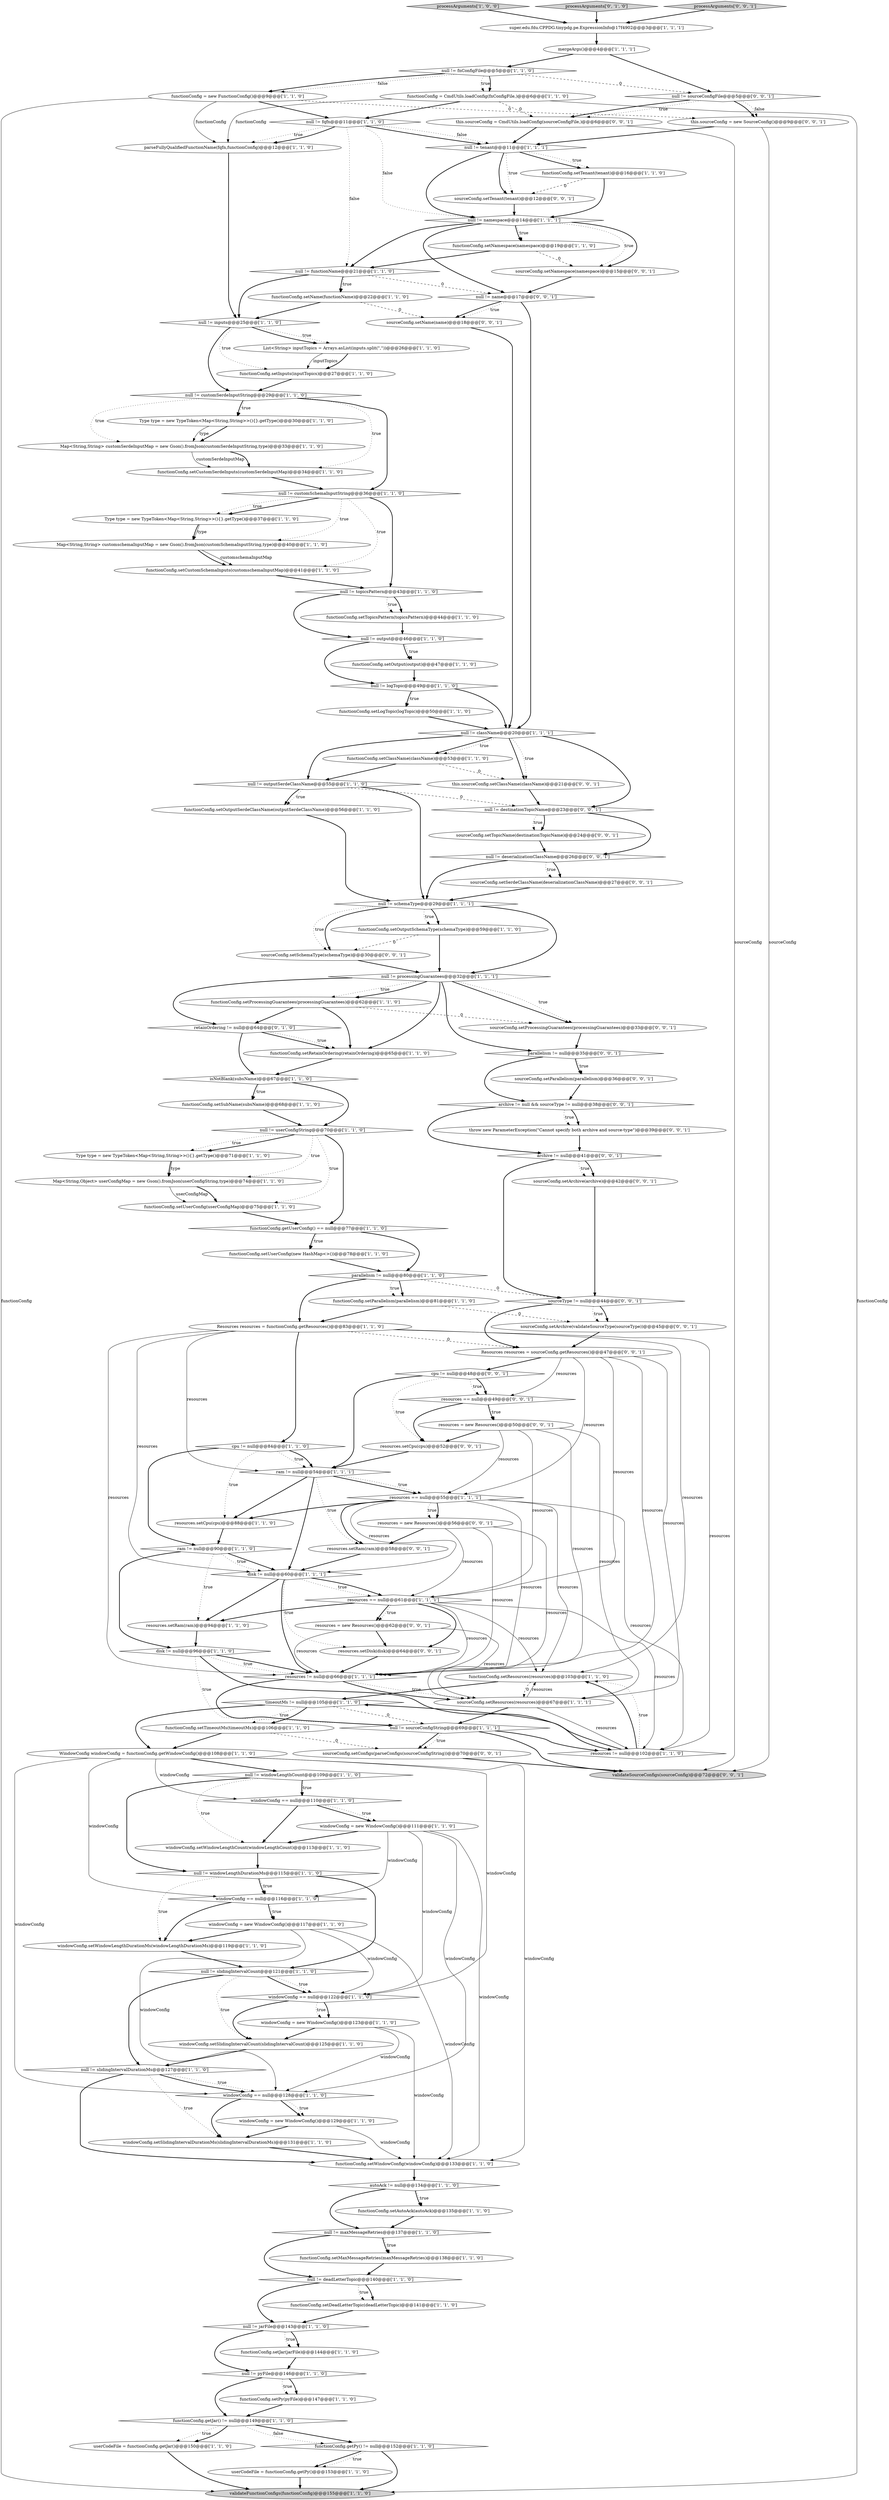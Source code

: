 digraph {
1 [style = filled, label = "windowConfig = new WindowConfig()@@@117@@@['1', '1', '0']", fillcolor = white, shape = ellipse image = "AAA0AAABBB1BBB"];
62 [style = filled, label = "cpu != null@@@84@@@['1', '1', '0']", fillcolor = white, shape = diamond image = "AAA0AAABBB1BBB"];
78 [style = filled, label = "functionConfig.setSubName(subsName)@@@68@@@['1', '1', '0']", fillcolor = white, shape = ellipse image = "AAA0AAABBB1BBB"];
107 [style = filled, label = "sourceType != null@@@44@@@['0', '0', '1']", fillcolor = white, shape = diamond image = "AAA0AAABBB3BBB"];
108 [style = filled, label = "sourceConfig.setTopicName(destinationTopicName)@@@24@@@['0', '0', '1']", fillcolor = white, shape = ellipse image = "AAA0AAABBB3BBB"];
131 [style = filled, label = "resources = new Resources()@@@50@@@['0', '0', '1']", fillcolor = white, shape = ellipse image = "AAA0AAABBB3BBB"];
97 [style = filled, label = "null != windowLengthCount@@@109@@@['1', '1', '0']", fillcolor = white, shape = diamond image = "AAA0AAABBB1BBB"];
13 [style = filled, label = "processArguments['1', '0', '0']", fillcolor = lightgray, shape = diamond image = "AAA0AAABBB1BBB"];
58 [style = filled, label = "Resources resources = functionConfig.getResources()@@@83@@@['1', '1', '0']", fillcolor = white, shape = ellipse image = "AAA0AAABBB1BBB"];
123 [style = filled, label = "sourceConfig.setProcessingGuarantees(processingGuarantees)@@@33@@@['0', '0', '1']", fillcolor = white, shape = ellipse image = "AAA0AAABBB3BBB"];
49 [style = filled, label = "functionConfig.setMaxMessageRetries(maxMessageRetries)@@@138@@@['1', '1', '0']", fillcolor = white, shape = ellipse image = "AAA0AAABBB1BBB"];
25 [style = filled, label = "null != customSchemaInputString@@@36@@@['1', '1', '0']", fillcolor = white, shape = diamond image = "AAA0AAABBB1BBB"];
64 [style = filled, label = "functionConfig.setParallelism(parallelism)@@@81@@@['1', '1', '0']", fillcolor = white, shape = ellipse image = "AAA0AAABBB1BBB"];
43 [style = filled, label = "resources == null@@@55@@@['1', '1', '1']", fillcolor = white, shape = diamond image = "AAA0AAABBB1BBB"];
10 [style = filled, label = "null != className@@@20@@@['1', '1', '1']", fillcolor = white, shape = diamond image = "AAA0AAABBB1BBB"];
111 [style = filled, label = "this.sourceConfig.setClassName(className)@@@21@@@['0', '0', '1']", fillcolor = white, shape = ellipse image = "AAA0AAABBB3BBB"];
45 [style = filled, label = "null != maxMessageRetries@@@137@@@['1', '1', '0']", fillcolor = white, shape = diamond image = "AAA0AAABBB1BBB"];
16 [style = filled, label = "functionConfig.setResources(resources)@@@103@@@['1', '1', '0']", fillcolor = white, shape = ellipse image = "AAA0AAABBB1BBB"];
121 [style = filled, label = "null != deserializationClassName@@@26@@@['0', '0', '1']", fillcolor = white, shape = diamond image = "AAA0AAABBB3BBB"];
113 [style = filled, label = "sourceConfig.setTenant(tenant)@@@12@@@['0', '0', '1']", fillcolor = white, shape = ellipse image = "AAA0AAABBB3BBB"];
101 [style = filled, label = "processArguments['0', '1', '0']", fillcolor = lightgray, shape = diamond image = "AAA0AAABBB2BBB"];
104 [style = filled, label = "this.sourceConfig = new SourceConfig()@@@9@@@['0', '0', '1']", fillcolor = white, shape = ellipse image = "AAA0AAABBB3BBB"];
77 [style = filled, label = "null != windowLengthDurationMs@@@115@@@['1', '1', '0']", fillcolor = white, shape = diamond image = "AAA0AAABBB1BBB"];
57 [style = filled, label = "null != tenant@@@11@@@['1', '1', '1']", fillcolor = white, shape = diamond image = "AAA0AAABBB1BBB"];
59 [style = filled, label = "functionConfig.setTimeoutMs(timeoutMs)@@@106@@@['1', '1', '0']", fillcolor = white, shape = ellipse image = "AAA0AAABBB1BBB"];
44 [style = filled, label = "ram != null@@@90@@@['1', '1', '0']", fillcolor = white, shape = diamond image = "AAA0AAABBB1BBB"];
88 [style = filled, label = "null != userConfigString@@@70@@@['1', '1', '0']", fillcolor = white, shape = diamond image = "AAA0AAABBB1BBB"];
106 [style = filled, label = "sourceConfig.setParallelism(parallelism)@@@36@@@['0', '0', '1']", fillcolor = white, shape = ellipse image = "AAA0AAABBB3BBB"];
120 [style = filled, label = "resources.setRam(ram)@@@58@@@['0', '0', '1']", fillcolor = white, shape = ellipse image = "AAA0AAABBB3BBB"];
36 [style = filled, label = "functionConfig.setInputs(inputTopics)@@@27@@@['1', '1', '0']", fillcolor = white, shape = ellipse image = "AAA0AAABBB1BBB"];
125 [style = filled, label = "archive != null@@@41@@@['0', '0', '1']", fillcolor = white, shape = diamond image = "AAA0AAABBB3BBB"];
73 [style = filled, label = "isNotBlank(subsName)@@@67@@@['1', '1', '0']", fillcolor = white, shape = diamond image = "AAA0AAABBB1BBB"];
11 [style = filled, label = "functionConfig = new FunctionConfig()@@@9@@@['1', '1', '0']", fillcolor = white, shape = ellipse image = "AAA0AAABBB1BBB"];
48 [style = filled, label = "null != jarFile@@@143@@@['1', '1', '0']", fillcolor = white, shape = diamond image = "AAA0AAABBB1BBB"];
21 [style = filled, label = "userCodeFile = functionConfig.getPy()@@@153@@@['1', '1', '0']", fillcolor = white, shape = ellipse image = "AAA0AAABBB1BBB"];
100 [style = filled, label = "retainOrdering != null@@@64@@@['0', '1', '0']", fillcolor = white, shape = diamond image = "AAA1AAABBB2BBB"];
82 [style = filled, label = "resources.setCpu(cpu)@@@88@@@['1', '1', '0']", fillcolor = white, shape = ellipse image = "AAA0AAABBB1BBB"];
65 [style = filled, label = "windowConfig.setSlidingIntervalDurationMs(slidingIntervalDurationMs)@@@131@@@['1', '1', '0']", fillcolor = white, shape = ellipse image = "AAA0AAABBB1BBB"];
30 [style = filled, label = "functionConfig.setRetainOrdering(retainOrdering)@@@65@@@['1', '1', '0']", fillcolor = white, shape = ellipse image = "AAA0AAABBB1BBB"];
17 [style = filled, label = "null != slidingIntervalDurationMs@@@127@@@['1', '1', '0']", fillcolor = white, shape = diamond image = "AAA0AAABBB1BBB"];
3 [style = filled, label = "super.edu.fdu.CPPDG.tinypdg.pe.ExpressionInfo@17f4902@@@3@@@['1', '1', '1']", fillcolor = white, shape = ellipse image = "AAA0AAABBB1BBB"];
126 [style = filled, label = "null != sourceConfigFile@@@5@@@['0', '0', '1']", fillcolor = white, shape = diamond image = "AAA0AAABBB3BBB"];
31 [style = filled, label = "functionConfig.getJar() != null@@@149@@@['1', '1', '0']", fillcolor = white, shape = diamond image = "AAA0AAABBB1BBB"];
27 [style = filled, label = "functionConfig.setWindowConfig(windowConfig)@@@133@@@['1', '1', '0']", fillcolor = white, shape = ellipse image = "AAA0AAABBB1BBB"];
69 [style = filled, label = "functionConfig.getPy() != null@@@152@@@['1', '1', '0']", fillcolor = white, shape = diamond image = "AAA0AAABBB1BBB"];
24 [style = filled, label = "functionConfig.setOutputSerdeClassName(outputSerdeClassName)@@@56@@@['1', '1', '0']", fillcolor = white, shape = ellipse image = "AAA0AAABBB1BBB"];
91 [style = filled, label = "Map<String,String> customschemaInputMap = new Gson().fromJson(customSchemaInputString,type)@@@40@@@['1', '1', '0']", fillcolor = white, shape = ellipse image = "AAA0AAABBB1BBB"];
40 [style = filled, label = "functionConfig.setOutputSchemaType(schemaType)@@@59@@@['1', '1', '0']", fillcolor = white, shape = ellipse image = "AAA0AAABBB1BBB"];
34 [style = filled, label = "null != schemaType@@@29@@@['1', '1', '1']", fillcolor = white, shape = diamond image = "AAA0AAABBB1BBB"];
68 [style = filled, label = "WindowConfig windowConfig = functionConfig.getWindowConfig()@@@108@@@['1', '1', '0']", fillcolor = white, shape = ellipse image = "AAA0AAABBB1BBB"];
116 [style = filled, label = "resources = new Resources()@@@62@@@['0', '0', '1']", fillcolor = white, shape = ellipse image = "AAA0AAABBB3BBB"];
124 [style = filled, label = "this.sourceConfig = CmdUtils.loadConfig(sourceConfigFile,)@@@6@@@['0', '0', '1']", fillcolor = white, shape = ellipse image = "AAA0AAABBB3BBB"];
76 [style = filled, label = "null != topicsPattern@@@43@@@['1', '1', '0']", fillcolor = white, shape = diamond image = "AAA0AAABBB1BBB"];
90 [style = filled, label = "null != sourceConfigString@@@69@@@['1', '1', '1']", fillcolor = white, shape = diamond image = "AAA0AAABBB1BBB"];
99 [style = filled, label = "functionConfig.setPy(pyFile)@@@147@@@['1', '1', '0']", fillcolor = white, shape = ellipse image = "AAA0AAABBB1BBB"];
119 [style = filled, label = "archive != null && sourceType != null@@@38@@@['0', '0', '1']", fillcolor = white, shape = diamond image = "AAA0AAABBB3BBB"];
23 [style = filled, label = "windowConfig.setSlidingIntervalCount(slidingIntervalCount)@@@125@@@['1', '1', '0']", fillcolor = white, shape = ellipse image = "AAA0AAABBB1BBB"];
89 [style = filled, label = "null != fqfn@@@11@@@['1', '1', '0']", fillcolor = white, shape = diamond image = "AAA0AAABBB1BBB"];
5 [style = filled, label = "userCodeFile = functionConfig.getJar()@@@150@@@['1', '1', '0']", fillcolor = white, shape = ellipse image = "AAA0AAABBB1BBB"];
95 [style = filled, label = "windowConfig = new WindowConfig()@@@129@@@['1', '1', '0']", fillcolor = white, shape = ellipse image = "AAA0AAABBB1BBB"];
102 [style = filled, label = "sourceConfig.setSchemaType(schemaType)@@@30@@@['0', '0', '1']", fillcolor = white, shape = ellipse image = "AAA0AAABBB3BBB"];
54 [style = filled, label = "functionConfig.setLogTopic(logTopic)@@@50@@@['1', '1', '0']", fillcolor = white, shape = ellipse image = "AAA0AAABBB1BBB"];
110 [style = filled, label = "sourceConfig.setNamespace(namespace)@@@15@@@['0', '0', '1']", fillcolor = white, shape = ellipse image = "AAA0AAABBB3BBB"];
67 [style = filled, label = "functionConfig.setCustomSerdeInputs(customSerdeInputMap)@@@34@@@['1', '1', '0']", fillcolor = white, shape = ellipse image = "AAA0AAABBB1BBB"];
15 [style = filled, label = "windowConfig == null@@@110@@@['1', '1', '0']", fillcolor = white, shape = diamond image = "AAA0AAABBB1BBB"];
66 [style = filled, label = "functionConfig.setUserConfig(userConfigMap)@@@75@@@['1', '1', '0']", fillcolor = white, shape = ellipse image = "AAA0AAABBB1BBB"];
2 [style = filled, label = "null != customSerdeInputString@@@29@@@['1', '1', '0']", fillcolor = white, shape = diamond image = "AAA0AAABBB1BBB"];
105 [style = filled, label = "null != name@@@17@@@['0', '0', '1']", fillcolor = white, shape = diamond image = "AAA0AAABBB3BBB"];
93 [style = filled, label = "null != functionName@@@21@@@['1', '1', '0']", fillcolor = white, shape = diamond image = "AAA0AAABBB1BBB"];
52 [style = filled, label = "functionConfig.setUserConfig(new HashMap<>())@@@78@@@['1', '1', '0']", fillcolor = white, shape = ellipse image = "AAA0AAABBB1BBB"];
118 [style = filled, label = "resources = new Resources()@@@56@@@['0', '0', '1']", fillcolor = white, shape = ellipse image = "AAA0AAABBB3BBB"];
32 [style = filled, label = "functionConfig.setName(functionName)@@@22@@@['1', '1', '0']", fillcolor = white, shape = ellipse image = "AAA0AAABBB1BBB"];
134 [style = filled, label = "resources == null@@@49@@@['0', '0', '1']", fillcolor = white, shape = diamond image = "AAA0AAABBB3BBB"];
112 [style = filled, label = "resources.setDisk(disk)@@@64@@@['0', '0', '1']", fillcolor = white, shape = ellipse image = "AAA0AAABBB3BBB"];
132 [style = filled, label = "parallelism != null@@@35@@@['0', '0', '1']", fillcolor = white, shape = diamond image = "AAA0AAABBB3BBB"];
51 [style = filled, label = "parallelism != null@@@80@@@['1', '1', '0']", fillcolor = white, shape = diamond image = "AAA0AAABBB1BBB"];
128 [style = filled, label = "cpu != null@@@48@@@['0', '0', '1']", fillcolor = white, shape = diamond image = "AAA0AAABBB3BBB"];
83 [style = filled, label = "resources == null@@@61@@@['1', '1', '1']", fillcolor = white, shape = diamond image = "AAA0AAABBB1BBB"];
80 [style = filled, label = "functionConfig.setAutoAck(autoAck)@@@135@@@['1', '1', '0']", fillcolor = white, shape = ellipse image = "AAA0AAABBB1BBB"];
26 [style = filled, label = "functionConfig.setTopicsPattern(topicsPattern)@@@44@@@['1', '1', '0']", fillcolor = white, shape = ellipse image = "AAA0AAABBB1BBB"];
0 [style = filled, label = "functionConfig.setClassName(className)@@@53@@@['1', '1', '0']", fillcolor = white, shape = ellipse image = "AAA0AAABBB1BBB"];
46 [style = filled, label = "disk != null@@@96@@@['1', '1', '0']", fillcolor = white, shape = diamond image = "AAA0AAABBB1BBB"];
8 [style = filled, label = "null != inputs@@@25@@@['1', '1', '0']", fillcolor = white, shape = diamond image = "AAA0AAABBB1BBB"];
37 [style = filled, label = "functionConfig.setJar(jarFile)@@@144@@@['1', '1', '0']", fillcolor = white, shape = ellipse image = "AAA0AAABBB1BBB"];
22 [style = filled, label = "null != outputSerdeClassName@@@55@@@['1', '1', '0']", fillcolor = white, shape = diamond image = "AAA0AAABBB1BBB"];
133 [style = filled, label = "sourceConfig.setName(name)@@@18@@@['0', '0', '1']", fillcolor = white, shape = ellipse image = "AAA0AAABBB3BBB"];
117 [style = filled, label = "resources.setCpu(cpu)@@@52@@@['0', '0', '1']", fillcolor = white, shape = ellipse image = "AAA0AAABBB3BBB"];
135 [style = filled, label = "processArguments['0', '0', '1']", fillcolor = lightgray, shape = diamond image = "AAA0AAABBB3BBB"];
50 [style = filled, label = "windowConfig.setWindowLengthCount(windowLengthCount)@@@113@@@['1', '1', '0']", fillcolor = white, shape = ellipse image = "AAA0AAABBB1BBB"];
28 [style = filled, label = "functionConfig.setDeadLetterTopic(deadLetterTopic)@@@141@@@['1', '1', '0']", fillcolor = white, shape = ellipse image = "AAA0AAABBB1BBB"];
72 [style = filled, label = "validateFunctionConfigs(functionConfig)@@@155@@@['1', '1', '0']", fillcolor = lightgray, shape = ellipse image = "AAA0AAABBB1BBB"];
61 [style = filled, label = "Map<String,Object> userConfigMap = new Gson().fromJson(userConfigString,type)@@@74@@@['1', '1', '0']", fillcolor = white, shape = ellipse image = "AAA0AAABBB1BBB"];
71 [style = filled, label = "functionConfig.getUserConfig() == null@@@77@@@['1', '1', '0']", fillcolor = white, shape = diamond image = "AAA0AAABBB1BBB"];
94 [style = filled, label = "windowConfig == null@@@128@@@['1', '1', '0']", fillcolor = white, shape = diamond image = "AAA0AAABBB1BBB"];
55 [style = filled, label = "mergeArgs()@@@4@@@['1', '1', '1']", fillcolor = white, shape = ellipse image = "AAA0AAABBB1BBB"];
109 [style = filled, label = "validateSourceConfigs(sourceConfig)@@@72@@@['0', '0', '1']", fillcolor = lightgray, shape = ellipse image = "AAA0AAABBB3BBB"];
20 [style = filled, label = "null != fnConfigFile@@@5@@@['1', '1', '0']", fillcolor = white, shape = diamond image = "AAA0AAABBB1BBB"];
75 [style = filled, label = "null != logTopic@@@49@@@['1', '1', '0']", fillcolor = white, shape = diamond image = "AAA0AAABBB1BBB"];
14 [style = filled, label = "Type type = new TypeToken<Map<String,String>>(){}.getType()@@@37@@@['1', '1', '0']", fillcolor = white, shape = ellipse image = "AAA0AAABBB1BBB"];
56 [style = filled, label = "timeoutMs != null@@@105@@@['1', '1', '0']", fillcolor = white, shape = diamond image = "AAA0AAABBB1BBB"];
4 [style = filled, label = "null != processingGuarantees@@@32@@@['1', '1', '1']", fillcolor = white, shape = diamond image = "AAA0AAABBB1BBB"];
38 [style = filled, label = "parseFullyQualifiedFunctionName(fqfn,functionConfig)@@@12@@@['1', '1', '0']", fillcolor = white, shape = ellipse image = "AAA0AAABBB1BBB"];
12 [style = filled, label = "resources != null@@@102@@@['1', '1', '0']", fillcolor = white, shape = diamond image = "AAA0AAABBB1BBB"];
42 [style = filled, label = "windowConfig == null@@@122@@@['1', '1', '0']", fillcolor = white, shape = diamond image = "AAA0AAABBB1BBB"];
47 [style = filled, label = "Type type = new TypeToken<Map<String,String>>(){}.getType()@@@71@@@['1', '1', '0']", fillcolor = white, shape = ellipse image = "AAA0AAABBB1BBB"];
53 [style = filled, label = "windowConfig == null@@@116@@@['1', '1', '0']", fillcolor = white, shape = diamond image = "AAA0AAABBB1BBB"];
122 [style = filled, label = "sourceConfig.setConfigs(parseConfigs(sourceConfigString))@@@70@@@['0', '0', '1']", fillcolor = white, shape = ellipse image = "AAA0AAABBB3BBB"];
81 [style = filled, label = "null != output@@@46@@@['1', '1', '0']", fillcolor = white, shape = diamond image = "AAA0AAABBB1BBB"];
103 [style = filled, label = "sourceConfig.setArchive(validateSourceType(sourceType))@@@45@@@['0', '0', '1']", fillcolor = white, shape = ellipse image = "AAA0AAABBB3BBB"];
33 [style = filled, label = "null != namespace@@@14@@@['1', '1', '1']", fillcolor = white, shape = diamond image = "AAA0AAABBB1BBB"];
29 [style = filled, label = "List<String> inputTopics = Arrays.asList(inputs.split(\",\"))@@@26@@@['1', '1', '0']", fillcolor = white, shape = ellipse image = "AAA0AAABBB1BBB"];
63 [style = filled, label = "functionConfig = CmdUtils.loadConfig(fnConfigFile,)@@@6@@@['1', '1', '0']", fillcolor = white, shape = ellipse image = "AAA0AAABBB1BBB"];
60 [style = filled, label = "windowConfig.setWindowLengthDurationMs(windowLengthDurationMs)@@@119@@@['1', '1', '0']", fillcolor = white, shape = ellipse image = "AAA0AAABBB1BBB"];
70 [style = filled, label = "null != slidingIntervalCount@@@121@@@['1', '1', '0']", fillcolor = white, shape = diamond image = "AAA0AAABBB1BBB"];
86 [style = filled, label = "functionConfig.setOutput(output)@@@47@@@['1', '1', '0']", fillcolor = white, shape = ellipse image = "AAA0AAABBB1BBB"];
9 [style = filled, label = "functionConfig.setTenant(tenant)@@@16@@@['1', '1', '0']", fillcolor = white, shape = ellipse image = "AAA0AAABBB1BBB"];
115 [style = filled, label = "Resources resources = sourceConfig.getResources()@@@47@@@['0', '0', '1']", fillcolor = white, shape = ellipse image = "AAA0AAABBB3BBB"];
96 [style = filled, label = "resources != null@@@66@@@['1', '1', '1']", fillcolor = white, shape = diamond image = "AAA0AAABBB1BBB"];
98 [style = filled, label = "null != deadLetterTopic@@@140@@@['1', '1', '0']", fillcolor = white, shape = diamond image = "AAA0AAABBB1BBB"];
6 [style = filled, label = "functionConfig.setCustomSchemaInputs(customschemaInputMap)@@@41@@@['1', '1', '0']", fillcolor = white, shape = ellipse image = "AAA0AAABBB1BBB"];
130 [style = filled, label = "sourceConfig.setArchive(archive)@@@42@@@['0', '0', '1']", fillcolor = white, shape = ellipse image = "AAA0AAABBB3BBB"];
74 [style = filled, label = "windowConfig = new WindowConfig()@@@123@@@['1', '1', '0']", fillcolor = white, shape = ellipse image = "AAA0AAABBB1BBB"];
85 [style = filled, label = "windowConfig = new WindowConfig()@@@111@@@['1', '1', '0']", fillcolor = white, shape = ellipse image = "AAA0AAABBB1BBB"];
35 [style = filled, label = "disk != null@@@60@@@['1', '1', '1']", fillcolor = white, shape = diamond image = "AAA0AAABBB1BBB"];
79 [style = filled, label = "Type type = new TypeToken<Map<String,String>>(){}.getType()@@@30@@@['1', '1', '0']", fillcolor = white, shape = ellipse image = "AAA0AAABBB1BBB"];
127 [style = filled, label = "throw new ParameterException(\"Cannot specify both archive and source-type\")@@@39@@@['0', '0', '1']", fillcolor = white, shape = ellipse image = "AAA0AAABBB3BBB"];
41 [style = filled, label = "autoAck != null@@@134@@@['1', '1', '0']", fillcolor = white, shape = diamond image = "AAA0AAABBB1BBB"];
19 [style = filled, label = "Map<String,String> customSerdeInputMap = new Gson().fromJson(customSerdeInputString,type)@@@33@@@['1', '1', '0']", fillcolor = white, shape = ellipse image = "AAA0AAABBB1BBB"];
87 [style = filled, label = "functionConfig.setProcessingGuarantees(processingGuarantees)@@@62@@@['1', '1', '0']", fillcolor = white, shape = ellipse image = "AAA0AAABBB1BBB"];
114 [style = filled, label = "sourceConfig.setSerdeClassName(deserializationClassName)@@@27@@@['0', '0', '1']", fillcolor = white, shape = ellipse image = "AAA0AAABBB3BBB"];
7 [style = filled, label = "null != pyFile@@@146@@@['1', '1', '0']", fillcolor = white, shape = diamond image = "AAA0AAABBB1BBB"];
84 [style = filled, label = "ram != null@@@54@@@['1', '1', '1']", fillcolor = white, shape = diamond image = "AAA0AAABBB1BBB"];
129 [style = filled, label = "null != destinationTopicName@@@23@@@['0', '0', '1']", fillcolor = white, shape = diamond image = "AAA0AAABBB3BBB"];
18 [style = filled, label = "resources.setRam(ram)@@@94@@@['1', '1', '0']", fillcolor = white, shape = ellipse image = "AAA0AAABBB1BBB"];
92 [style = filled, label = "sourceConfig.setResources(resources)@@@67@@@['1', '1', '1']", fillcolor = white, shape = ellipse image = "AAA0AAABBB1BBB"];
39 [style = filled, label = "functionConfig.setNamespace(namespace)@@@19@@@['1', '1', '0']", fillcolor = white, shape = ellipse image = "AAA0AAABBB1BBB"];
125->130 [style = dotted, label="true"];
43->118 [style = bold, label=""];
63->38 [style = solid, label="functionConfig"];
38->8 [style = bold, label=""];
86->75 [style = bold, label=""];
84->43 [style = bold, label=""];
62->84 [style = dotted, label="true"];
131->96 [style = solid, label="resources"];
11->89 [style = bold, label=""];
88->47 [style = bold, label=""];
54->10 [style = bold, label=""];
68->53 [style = solid, label="windowConfig"];
55->126 [style = bold, label=""];
116->96 [style = solid, label="resources"];
92->90 [style = bold, label=""];
33->110 [style = dotted, label="true"];
95->65 [style = bold, label=""];
134->131 [style = dotted, label="true"];
14->91 [style = bold, label=""];
4->123 [style = bold, label=""];
53->60 [style = bold, label=""];
92->16 [style = solid, label="resources"];
8->36 [style = dotted, label="true"];
98->48 [style = bold, label=""];
118->120 [style = bold, label=""];
85->53 [style = solid, label="windowConfig"];
2->19 [style = dotted, label="true"];
29->36 [style = solid, label="inputTopics"];
9->113 [style = dashed, label="0"];
53->1 [style = dotted, label="true"];
44->46 [style = bold, label=""];
43->35 [style = solid, label="resources"];
33->93 [style = bold, label=""];
18->46 [style = bold, label=""];
63->89 [style = bold, label=""];
12->16 [style = dotted, label="true"];
56->68 [style = bold, label=""];
128->134 [style = dotted, label="true"];
41->80 [style = dotted, label="true"];
76->26 [style = bold, label=""];
56->59 [style = dotted, label="true"];
77->53 [style = dotted, label="true"];
15->85 [style = bold, label=""];
83->96 [style = solid, label="resources"];
71->52 [style = dotted, label="true"];
20->11 [style = dotted, label="false"];
52->51 [style = bold, label=""];
45->49 [style = dotted, label="true"];
55->20 [style = bold, label=""];
57->113 [style = bold, label=""];
98->28 [style = bold, label=""];
121->114 [style = bold, label=""];
27->41 [style = bold, label=""];
4->87 [style = dotted, label="true"];
63->72 [style = solid, label="functionConfig"];
78->88 [style = bold, label=""];
91->6 [style = solid, label="customschemaInputMap"];
42->23 [style = bold, label=""];
42->74 [style = bold, label=""];
32->133 [style = dashed, label="0"];
31->69 [style = dotted, label="false"];
77->53 [style = bold, label=""];
88->47 [style = dotted, label="true"];
10->129 [style = bold, label=""];
85->94 [style = solid, label="windowConfig"];
40->102 [style = dashed, label="0"];
81->86 [style = dotted, label="true"];
60->70 [style = bold, label=""];
83->116 [style = bold, label=""];
115->128 [style = bold, label=""];
96->92 [style = dotted, label="true"];
77->60 [style = dotted, label="true"];
48->37 [style = dotted, label="true"];
26->81 [style = bold, label=""];
126->124 [style = dotted, label="true"];
35->83 [style = bold, label=""];
94->65 [style = bold, label=""];
51->107 [style = dashed, label="0"];
91->6 [style = bold, label=""];
119->125 [style = bold, label=""];
75->54 [style = bold, label=""];
125->130 [style = bold, label=""];
94->95 [style = bold, label=""];
34->40 [style = bold, label=""];
80->45 [style = bold, label=""];
57->33 [style = bold, label=""];
44->35 [style = bold, label=""];
129->108 [style = bold, label=""];
89->38 [style = dotted, label="true"];
75->54 [style = dotted, label="true"];
70->42 [style = dotted, label="true"];
121->34 [style = bold, label=""];
62->82 [style = dotted, label="true"];
58->12 [style = solid, label="resources"];
70->42 [style = bold, label=""];
100->73 [style = bold, label=""];
83->112 [style = bold, label=""];
25->76 [style = bold, label=""];
4->30 [style = bold, label=""];
31->5 [style = dotted, label="true"];
58->35 [style = solid, label="resources"];
37->7 [style = bold, label=""];
4->87 [style = bold, label=""];
50->77 [style = bold, label=""];
34->40 [style = dotted, label="true"];
57->9 [style = dotted, label="true"];
90->122 [style = dotted, label="true"];
74->27 [style = solid, label="windowConfig"];
130->107 [style = bold, label=""];
114->34 [style = bold, label=""];
39->93 [style = bold, label=""];
46->90 [style = dotted, label="true"];
69->21 [style = bold, label=""];
87->123 [style = dashed, label="0"];
46->96 [style = bold, label=""];
87->100 [style = bold, label=""];
22->24 [style = dotted, label="true"];
105->10 [style = bold, label=""];
128->134 [style = bold, label=""];
64->58 [style = bold, label=""];
1->94 [style = solid, label="windowConfig"];
95->27 [style = solid, label="windowConfig"];
10->111 [style = bold, label=""];
17->94 [style = dotted, label="true"];
100->30 [style = bold, label=""];
98->28 [style = dotted, label="true"];
28->48 [style = bold, label=""];
73->88 [style = bold, label=""];
0->22 [style = bold, label=""];
105->133 [style = bold, label=""];
70->23 [style = dotted, label="true"];
20->126 [style = dashed, label="0"];
8->2 [style = bold, label=""];
30->73 [style = bold, label=""];
119->127 [style = bold, label=""];
113->33 [style = bold, label=""];
90->122 [style = bold, label=""];
116->92 [style = solid, label="resources"];
106->119 [style = bold, label=""];
61->66 [style = solid, label="userConfigMap"];
63->124 [style = dashed, label="0"];
48->7 [style = bold, label=""];
19->67 [style = solid, label="customSerdeInputMap"];
97->15 [style = dotted, label="true"];
49->98 [style = bold, label=""];
81->86 [style = bold, label=""];
118->92 [style = solid, label="resources"];
89->33 [style = dotted, label="false"];
107->103 [style = bold, label=""];
64->103 [style = dashed, label="0"];
93->8 [style = bold, label=""];
108->121 [style = bold, label=""];
132->119 [style = bold, label=""];
93->105 [style = dashed, label="0"];
79->19 [style = bold, label=""];
85->27 [style = solid, label="windowConfig"];
92->12 [style = solid, label="resources"];
121->114 [style = dotted, label="true"];
53->1 [style = bold, label=""];
118->96 [style = solid, label="resources"];
134->117 [style = bold, label=""];
88->66 [style = dotted, label="true"];
13->3 [style = bold, label=""];
43->120 [style = bold, label=""];
68->42 [style = solid, label="windowConfig"];
8->29 [style = dotted, label="true"];
10->0 [style = bold, label=""];
20->63 [style = dotted, label="true"];
33->110 [style = bold, label=""];
128->117 [style = dotted, label="true"];
127->125 [style = bold, label=""];
104->57 [style = bold, label=""];
44->35 [style = dotted, label="true"];
126->104 [style = dotted, label="false"];
110->105 [style = bold, label=""];
6->76 [style = bold, label=""];
124->109 [style = solid, label="sourceConfig"];
68->97 [style = bold, label=""];
11->72 [style = solid, label="functionConfig"];
22->34 [style = bold, label=""];
33->39 [style = bold, label=""];
100->30 [style = dotted, label="true"];
89->57 [style = dotted, label="false"];
25->91 [style = dotted, label="true"];
76->81 [style = bold, label=""];
97->50 [style = dotted, label="true"];
2->79 [style = dotted, label="true"];
88->61 [style = dotted, label="true"];
61->66 [style = bold, label=""];
115->134 [style = solid, label="resources"];
43->16 [style = solid, label="resources"];
59->68 [style = bold, label=""];
3->55 [style = bold, label=""];
97->15 [style = bold, label=""];
79->19 [style = solid, label="type"];
83->16 [style = solid, label="resources"];
40->4 [style = bold, label=""];
4->132 [style = bold, label=""];
4->100 [style = bold, label=""];
83->18 [style = bold, label=""];
34->4 [style = bold, label=""];
115->83 [style = solid, label="resources"];
90->12 [style = bold, label=""];
11->38 [style = solid, label="functionConfig"];
89->93 [style = dotted, label="false"];
35->18 [style = bold, label=""];
88->71 [style = bold, label=""];
14->91 [style = solid, label="type"];
5->72 [style = bold, label=""];
94->95 [style = dotted, label="true"];
83->12 [style = solid, label="resources"];
51->58 [style = bold, label=""];
1->60 [style = bold, label=""];
115->92 [style = solid, label="resources"];
131->117 [style = bold, label=""];
17->27 [style = bold, label=""];
41->45 [style = bold, label=""];
59->122 [style = dashed, label="0"];
76->26 [style = dotted, label="true"];
51->64 [style = bold, label=""];
10->0 [style = dotted, label="true"];
35->83 [style = dotted, label="true"];
66->71 [style = bold, label=""];
31->5 [style = bold, label=""];
68->27 [style = solid, label="windowConfig"];
67->25 [style = bold, label=""];
68->94 [style = solid, label="windowConfig"];
83->116 [style = dotted, label="true"];
74->94 [style = solid, label="windowConfig"];
123->132 [style = bold, label=""];
73->78 [style = dotted, label="true"];
89->57 [style = bold, label=""];
31->69 [style = bold, label=""];
45->98 [style = bold, label=""];
132->106 [style = bold, label=""];
90->109 [style = bold, label=""];
85->50 [style = bold, label=""];
118->83 [style = solid, label="resources"];
16->92 [style = dashed, label="0"];
17->94 [style = bold, label=""];
10->22 [style = bold, label=""];
7->31 [style = bold, label=""];
32->8 [style = bold, label=""];
65->27 [style = bold, label=""];
129->108 [style = dotted, label="true"];
77->70 [style = bold, label=""];
16->56 [style = bold, label=""];
23->17 [style = bold, label=""];
128->84 [style = bold, label=""];
46->12 [style = bold, label=""];
131->43 [style = solid, label="resources"];
69->21 [style = dotted, label="true"];
87->30 [style = bold, label=""];
41->80 [style = bold, label=""];
70->17 [style = bold, label=""];
24->34 [style = bold, label=""];
33->39 [style = dotted, label="true"];
34->102 [style = bold, label=""];
84->35 [style = bold, label=""];
107->103 [style = dotted, label="true"];
89->38 [style = bold, label=""];
62->44 [style = bold, label=""];
111->129 [style = bold, label=""];
25->6 [style = dotted, label="true"];
2->25 [style = bold, label=""];
115->96 [style = solid, label="resources"];
45->49 [style = bold, label=""];
103->115 [style = bold, label=""];
122->109 [style = bold, label=""];
9->33 [style = bold, label=""];
105->133 [style = dotted, label="true"];
132->106 [style = dotted, label="true"];
51->64 [style = dotted, label="true"];
43->96 [style = solid, label="resources"];
75->10 [style = bold, label=""];
17->65 [style = dotted, label="true"];
119->127 [style = dotted, label="true"];
131->83 [style = solid, label="resources"];
22->24 [style = bold, label=""];
2->79 [style = bold, label=""];
36->2 [style = bold, label=""];
71->51 [style = bold, label=""];
34->102 [style = dotted, label="true"];
43->118 [style = dotted, label="true"];
35->112 [style = dotted, label="true"];
97->77 [style = bold, label=""];
12->16 [style = bold, label=""];
69->72 [style = bold, label=""];
84->82 [style = bold, label=""];
58->62 [style = bold, label=""];
131->92 [style = solid, label="resources"];
44->18 [style = dotted, label="true"];
74->23 [style = bold, label=""];
73->78 [style = bold, label=""];
81->75 [style = bold, label=""];
56->90 [style = dashed, label="0"];
84->43 [style = dotted, label="true"];
7->99 [style = bold, label=""];
62->84 [style = bold, label=""];
39->110 [style = dashed, label="0"];
25->14 [style = bold, label=""];
96->90 [style = bold, label=""];
120->35 [style = bold, label=""];
116->112 [style = bold, label=""];
1->42 [style = solid, label="windowConfig"];
25->14 [style = dotted, label="true"];
107->115 [style = bold, label=""];
21->72 [style = bold, label=""];
2->67 [style = dotted, label="true"];
35->96 [style = bold, label=""];
126->104 [style = bold, label=""];
101->3 [style = bold, label=""];
20->11 [style = bold, label=""];
42->74 [style = dotted, label="true"];
7->99 [style = dotted, label="true"];
15->85 [style = dotted, label="true"];
43->12 [style = solid, label="resources"];
104->109 [style = solid, label="sourceConfig"];
29->36 [style = bold, label=""];
57->113 [style = dotted, label="true"];
68->15 [style = solid, label="windowConfig"];
22->129 [style = dashed, label="0"];
48->37 [style = bold, label=""];
125->107 [style = bold, label=""];
134->131 [style = bold, label=""];
58->96 [style = solid, label="resources"];
20->63 [style = bold, label=""];
135->3 [style = bold, label=""];
84->120 [style = dotted, label="true"];
47->61 [style = bold, label=""];
93->32 [style = dotted, label="true"];
4->123 [style = dotted, label="true"];
102->4 [style = bold, label=""];
15->50 [style = bold, label=""];
117->84 [style = bold, label=""];
0->111 [style = dashed, label="0"];
58->16 [style = solid, label="resources"];
43->82 [style = bold, label=""];
99->31 [style = bold, label=""];
58->115 [style = dashed, label="0"];
96->92 [style = bold, label=""];
10->111 [style = dotted, label="true"];
126->124 [style = bold, label=""];
124->57 [style = bold, label=""];
93->32 [style = bold, label=""];
57->9 [style = bold, label=""];
71->52 [style = bold, label=""];
82->44 [style = bold, label=""];
46->96 [style = dotted, label="true"];
47->61 [style = solid, label="type"];
58->84 [style = solid, label="resources"];
11->104 [style = dashed, label="0"];
8->29 [style = bold, label=""];
129->121 [style = bold, label=""];
56->59 [style = bold, label=""];
12->56 [style = bold, label=""];
133->10 [style = bold, label=""];
115->43 [style = solid, label="resources"];
1->27 [style = solid, label="windowConfig"];
19->67 [style = bold, label=""];
33->105 [style = bold, label=""];
85->42 [style = solid, label="windowConfig"];
112->96 [style = bold, label=""];
}
